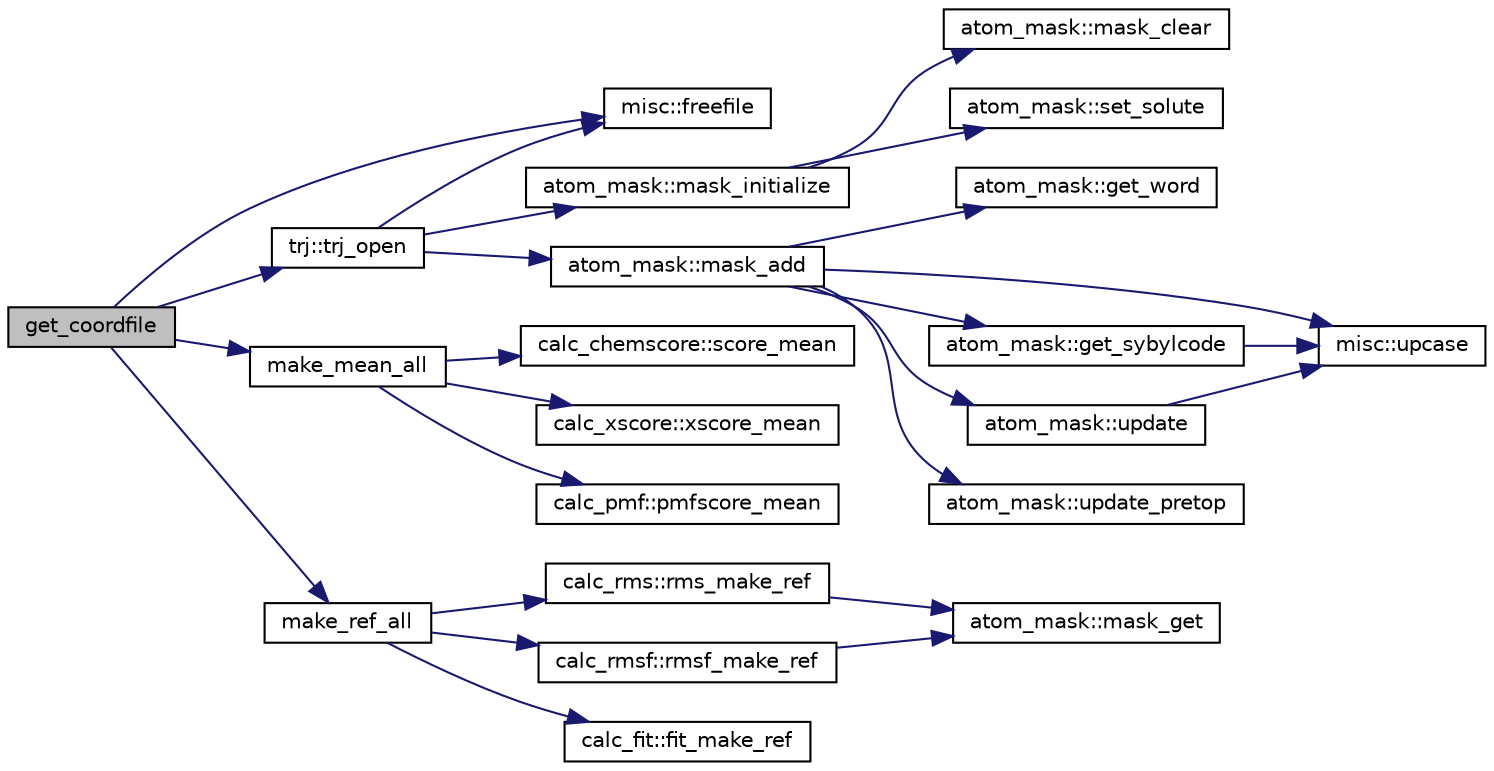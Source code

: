 digraph "get_coordfile"
{
  edge [fontname="Helvetica",fontsize="10",labelfontname="Helvetica",labelfontsize="10"];
  node [fontname="Helvetica",fontsize="10",shape=record];
  rankdir="LR";
  Node1 [label="get_coordfile",height=0.2,width=0.4,color="black", fillcolor="grey75", style="filled" fontcolor="black"];
  Node1 -> Node2 [color="midnightblue",fontsize="10",style="solid",fontname="Helvetica"];
  Node2 [label="misc::freefile",height=0.2,width=0.4,color="black", fillcolor="white", style="filled",URL="$classmisc.html#aaa874447823dfa2d2c7fcf6eb80ebd70"];
  Node1 -> Node3 [color="midnightblue",fontsize="10",style="solid",fontname="Helvetica"];
  Node3 [label="make_mean_all",height=0.2,width=0.4,color="black", fillcolor="white", style="filled",URL="$qcalc_8f90.html#a164c08954086777fab0abf50fc431b85"];
  Node3 -> Node4 [color="midnightblue",fontsize="10",style="solid",fontname="Helvetica"];
  Node4 [label="calc_chemscore::score_mean",height=0.2,width=0.4,color="black", fillcolor="white", style="filled",URL="$classcalc__chemscore.html#a745d266685ca3b123d11d20d0baf1dec"];
  Node3 -> Node5 [color="midnightblue",fontsize="10",style="solid",fontname="Helvetica"];
  Node5 [label="calc_xscore::xscore_mean",height=0.2,width=0.4,color="black", fillcolor="white", style="filled",URL="$classcalc__xscore.html#a9f44d606adb68d2cfa8ada438d0580bd"];
  Node3 -> Node6 [color="midnightblue",fontsize="10",style="solid",fontname="Helvetica"];
  Node6 [label="calc_pmf::pmfscore_mean",height=0.2,width=0.4,color="black", fillcolor="white", style="filled",URL="$classcalc__pmf.html#aeb687d57198896c002165b074ebd8e16"];
  Node1 -> Node7 [color="midnightblue",fontsize="10",style="solid",fontname="Helvetica"];
  Node7 [label="make_ref_all",height=0.2,width=0.4,color="black", fillcolor="white", style="filled",URL="$qcalc_8f90.html#a804c759c2b0626d4cc6a056e0e1fdb4b"];
  Node7 -> Node8 [color="midnightblue",fontsize="10",style="solid",fontname="Helvetica"];
  Node8 [label="calc_rms::rms_make_ref",height=0.2,width=0.4,color="black", fillcolor="white", style="filled",URL="$classcalc__rms.html#aa7448d6c01ae57e401ff6ca9cd4cceda"];
  Node8 -> Node9 [color="midnightblue",fontsize="10",style="solid",fontname="Helvetica"];
  Node9 [label="atom_mask::mask_get",height=0.2,width=0.4,color="black", fillcolor="white", style="filled",URL="$classatom__mask.html#a9fb5742f563c05202fb3ac7175f80196"];
  Node7 -> Node10 [color="midnightblue",fontsize="10",style="solid",fontname="Helvetica"];
  Node10 [label="calc_rmsf::rmsf_make_ref",height=0.2,width=0.4,color="black", fillcolor="white", style="filled",URL="$classcalc__rmsf.html#acc914c615c8477f9d4ef1aefce32593b"];
  Node10 -> Node9 [color="midnightblue",fontsize="10",style="solid",fontname="Helvetica"];
  Node7 -> Node11 [color="midnightblue",fontsize="10",style="solid",fontname="Helvetica"];
  Node11 [label="calc_fit::fit_make_ref",height=0.2,width=0.4,color="black", fillcolor="white", style="filled",URL="$classcalc__fit.html#a912b97a094e4dc8e23a38269dbd4f0dc"];
  Node1 -> Node12 [color="midnightblue",fontsize="10",style="solid",fontname="Helvetica"];
  Node12 [label="trj::trj_open",height=0.2,width=0.4,color="black", fillcolor="white", style="filled",URL="$classtrj.html#a28cdf7fe7d02d22fcf44b14c41cd292c"];
  Node12 -> Node2 [color="midnightblue",fontsize="10",style="solid",fontname="Helvetica"];
  Node12 -> Node13 [color="midnightblue",fontsize="10",style="solid",fontname="Helvetica"];
  Node13 [label="atom_mask::mask_initialize",height=0.2,width=0.4,color="black", fillcolor="white", style="filled",URL="$classatom__mask.html#a37135eea76c381c4aacee5cc9fbce046"];
  Node13 -> Node14 [color="midnightblue",fontsize="10",style="solid",fontname="Helvetica"];
  Node14 [label="atom_mask::mask_clear",height=0.2,width=0.4,color="black", fillcolor="white", style="filled",URL="$classatom__mask.html#aa33256b4eb2abd74f319e47e7f9c67b8"];
  Node13 -> Node15 [color="midnightblue",fontsize="10",style="solid",fontname="Helvetica"];
  Node15 [label="atom_mask::set_solute",height=0.2,width=0.4,color="black", fillcolor="white", style="filled",URL="$classatom__mask.html#a4d3aff857c97591b916a1ee064cb7cef"];
  Node12 -> Node16 [color="midnightblue",fontsize="10",style="solid",fontname="Helvetica"];
  Node16 [label="atom_mask::mask_add",height=0.2,width=0.4,color="black", fillcolor="white", style="filled",URL="$classatom__mask.html#ad0a7fae4495fbbde287b61adf5b41d62"];
  Node16 -> Node17 [color="midnightblue",fontsize="10",style="solid",fontname="Helvetica"];
  Node17 [label="atom_mask::get_word",height=0.2,width=0.4,color="black", fillcolor="white", style="filled",URL="$classatom__mask.html#adfd3923e784e3ccdebf575c61257f0ea"];
  Node16 -> Node18 [color="midnightblue",fontsize="10",style="solid",fontname="Helvetica"];
  Node18 [label="misc::upcase",height=0.2,width=0.4,color="black", fillcolor="white", style="filled",URL="$classmisc.html#a3d25ef800766f590365955680ff3ba2c"];
  Node16 -> Node19 [color="midnightblue",fontsize="10",style="solid",fontname="Helvetica"];
  Node19 [label="atom_mask::get_sybylcode",height=0.2,width=0.4,color="black", fillcolor="white", style="filled",URL="$classatom__mask.html#a517aeb28af6ea93d97770ace5268b5ee"];
  Node19 -> Node18 [color="midnightblue",fontsize="10",style="solid",fontname="Helvetica"];
  Node16 -> Node20 [color="midnightblue",fontsize="10",style="solid",fontname="Helvetica"];
  Node20 [label="atom_mask::update_pretop",height=0.2,width=0.4,color="black", fillcolor="white", style="filled",URL="$classatom__mask.html#ab6d589c395ac5883f6492a3bb59d61e7"];
  Node16 -> Node21 [color="midnightblue",fontsize="10",style="solid",fontname="Helvetica"];
  Node21 [label="atom_mask::update",height=0.2,width=0.4,color="black", fillcolor="white", style="filled",URL="$classatom__mask.html#a30b962d0b0f89f142ad386569bab3d42"];
  Node21 -> Node18 [color="midnightblue",fontsize="10",style="solid",fontname="Helvetica"];
}
